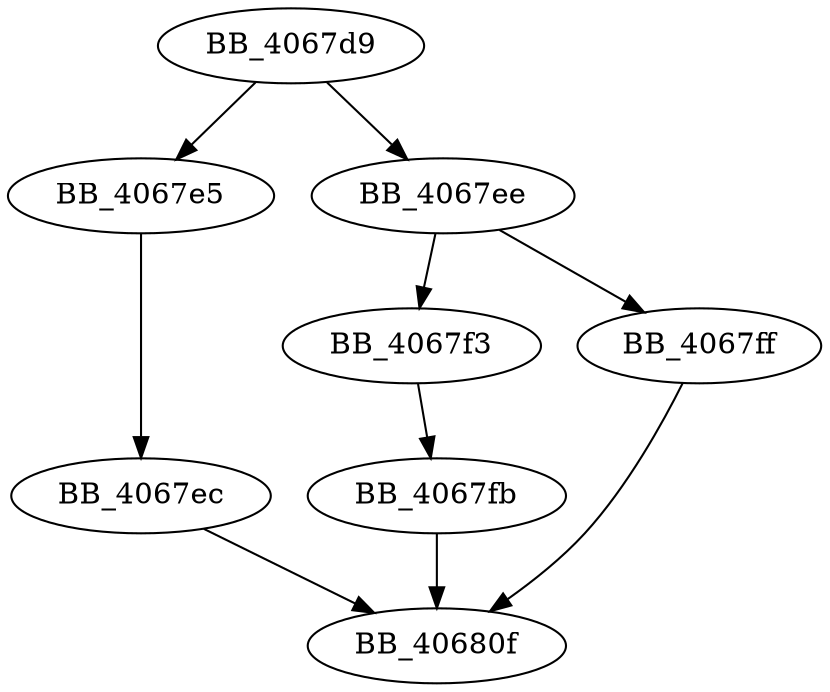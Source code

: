 DiGraph sub_4067D9{
BB_4067d9->BB_4067e5
BB_4067d9->BB_4067ee
BB_4067e5->BB_4067ec
BB_4067ec->BB_40680f
BB_4067ee->BB_4067f3
BB_4067ee->BB_4067ff
BB_4067f3->BB_4067fb
BB_4067fb->BB_40680f
BB_4067ff->BB_40680f
}
